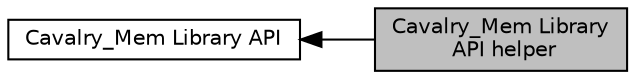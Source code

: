 digraph "Cavalry_Mem Library API helper"
{
  bgcolor="transparent";
  edge [fontname="Helvetica",fontsize="10",labelfontname="Helvetica",labelfontsize="10"];
  node [fontname="Helvetica",fontsize="10",shape=box];
  rankdir=LR;
  Node2 [label="Cavalry_Mem Library API",height=0.2,width=0.4,color="black",URL="$d9/d04/group__cavalry__mem-api.html",tooltip="cavalry_mem Library API, in file cavalry_mem.h"];
  Node1 [label="Cavalry_Mem Library\l API helper",height=0.2,width=0.4,color="black", fillcolor="grey75", style="filled", fontcolor="black",tooltip="cavalry_mem Helper, in file cavalry_mem.h"];
  Node2->Node1 [shape=plaintext, dir="back", style="solid"];
}
